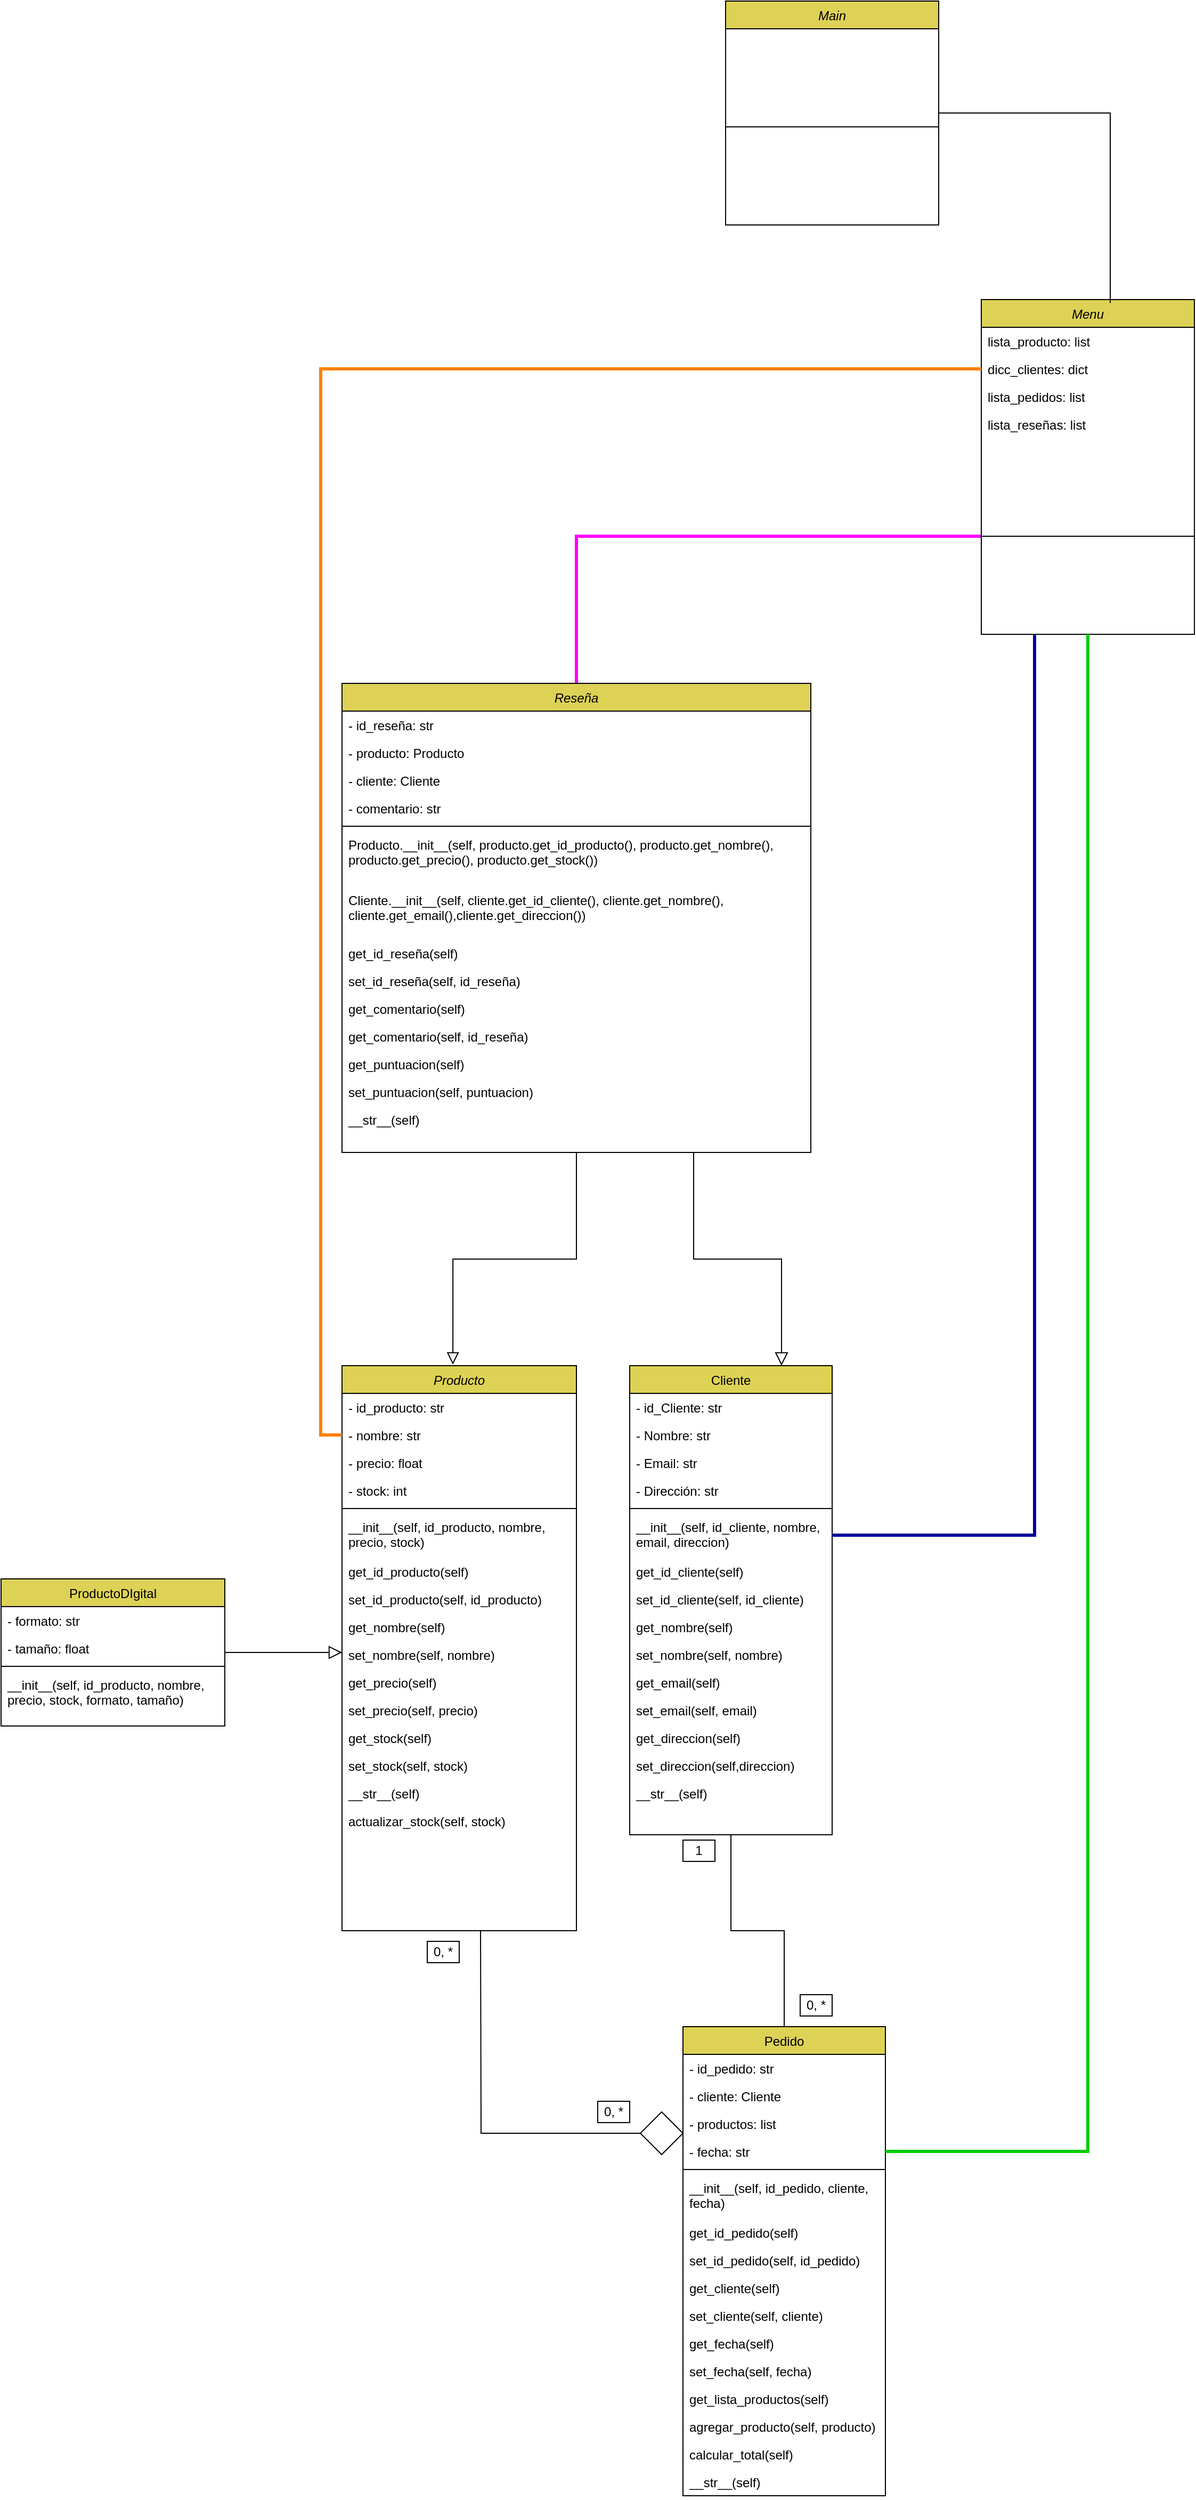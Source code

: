 <mxfile version="26.1.1">
  <diagram id="C5RBs43oDa-KdzZeNtuy" name="Page-1">
    <mxGraphModel dx="1704" dy="1895" grid="1" gridSize="10" guides="1" tooltips="1" connect="1" arrows="1" fold="1" page="1" pageScale="1" pageWidth="827" pageHeight="1169" background="none" math="0" shadow="0">
      <root>
        <mxCell id="WIyWlLk6GJQsqaUBKTNV-0" />
        <mxCell id="WIyWlLk6GJQsqaUBKTNV-1" parent="WIyWlLk6GJQsqaUBKTNV-0" />
        <mxCell id="zkfFHV4jXpPFQw0GAbJ--0" value="Producto" style="swimlane;fontStyle=2;align=center;verticalAlign=top;childLayout=stackLayout;horizontal=1;startSize=26;horizontalStack=0;resizeParent=1;resizeLast=0;collapsible=1;marginBottom=0;rounded=0;shadow=0;strokeWidth=1;fillColor=#DDD255;" parent="WIyWlLk6GJQsqaUBKTNV-1" vertex="1">
          <mxGeometry y="120" width="220" height="530" as="geometry">
            <mxRectangle x="230" y="140" width="160" height="26" as="alternateBounds" />
          </mxGeometry>
        </mxCell>
        <mxCell id="zkfFHV4jXpPFQw0GAbJ--1" value="- id_producto: str" style="text;align=left;verticalAlign=top;spacingLeft=4;spacingRight=4;overflow=hidden;rotatable=0;points=[[0,0.5],[1,0.5]];portConstraint=eastwest;" parent="zkfFHV4jXpPFQw0GAbJ--0" vertex="1">
          <mxGeometry y="26" width="220" height="26" as="geometry" />
        </mxCell>
        <mxCell id="zkfFHV4jXpPFQw0GAbJ--2" value="- nombre: str" style="text;align=left;verticalAlign=top;spacingLeft=4;spacingRight=4;overflow=hidden;rotatable=0;points=[[0,0.5],[1,0.5]];portConstraint=eastwest;rounded=0;shadow=0;html=0;" parent="zkfFHV4jXpPFQw0GAbJ--0" vertex="1">
          <mxGeometry y="52" width="220" height="26" as="geometry" />
        </mxCell>
        <mxCell id="SfhZRY6BafHH0_COuk-q-11" value="- precio: float" style="text;align=left;verticalAlign=top;spacingLeft=4;spacingRight=4;overflow=hidden;rotatable=0;points=[[0,0.5],[1,0.5]];portConstraint=eastwest;rounded=0;shadow=0;html=0;" parent="zkfFHV4jXpPFQw0GAbJ--0" vertex="1">
          <mxGeometry y="78" width="220" height="26" as="geometry" />
        </mxCell>
        <mxCell id="zkfFHV4jXpPFQw0GAbJ--3" value="- stock: int" style="text;align=left;verticalAlign=top;spacingLeft=4;spacingRight=4;overflow=hidden;rotatable=0;points=[[0,0.5],[1,0.5]];portConstraint=eastwest;rounded=0;shadow=0;html=0;" parent="zkfFHV4jXpPFQw0GAbJ--0" vertex="1">
          <mxGeometry y="104" width="220" height="26" as="geometry" />
        </mxCell>
        <mxCell id="zkfFHV4jXpPFQw0GAbJ--4" value="" style="line;html=1;strokeWidth=1;align=left;verticalAlign=middle;spacingTop=-1;spacingLeft=3;spacingRight=3;rotatable=0;labelPosition=right;points=[];portConstraint=eastwest;" parent="zkfFHV4jXpPFQw0GAbJ--0" vertex="1">
          <mxGeometry y="130" width="220" height="8" as="geometry" />
        </mxCell>
        <mxCell id="zkfFHV4jXpPFQw0GAbJ--5" value="__init__(self, id_producto, nombre, &#xa;precio, stock)" style="text;align=left;verticalAlign=top;spacingLeft=4;spacingRight=4;overflow=hidden;rotatable=0;points=[[0,0.5],[1,0.5]];portConstraint=eastwest;" parent="zkfFHV4jXpPFQw0GAbJ--0" vertex="1">
          <mxGeometry y="138" width="220" height="42" as="geometry" />
        </mxCell>
        <mxCell id="SfhZRY6BafHH0_COuk-q-12" value="get_id_producto(self)" style="text;align=left;verticalAlign=top;spacingLeft=4;spacingRight=4;overflow=hidden;rotatable=0;points=[[0,0.5],[1,0.5]];portConstraint=eastwest;" parent="zkfFHV4jXpPFQw0GAbJ--0" vertex="1">
          <mxGeometry y="180" width="220" height="26" as="geometry" />
        </mxCell>
        <mxCell id="SfhZRY6BafHH0_COuk-q-13" value="set_id_producto(self, id_producto)" style="text;align=left;verticalAlign=top;spacingLeft=4;spacingRight=4;overflow=hidden;rotatable=0;points=[[0,0.5],[1,0.5]];portConstraint=eastwest;" parent="zkfFHV4jXpPFQw0GAbJ--0" vertex="1">
          <mxGeometry y="206" width="220" height="26" as="geometry" />
        </mxCell>
        <mxCell id="SfhZRY6BafHH0_COuk-q-14" value="get_nombre(self)" style="text;align=left;verticalAlign=top;spacingLeft=4;spacingRight=4;overflow=hidden;rotatable=0;points=[[0,0.5],[1,0.5]];portConstraint=eastwest;" parent="zkfFHV4jXpPFQw0GAbJ--0" vertex="1">
          <mxGeometry y="232" width="220" height="26" as="geometry" />
        </mxCell>
        <mxCell id="SfhZRY6BafHH0_COuk-q-15" value="set_nombre(self, nombre)" style="text;align=left;verticalAlign=top;spacingLeft=4;spacingRight=4;overflow=hidden;rotatable=0;points=[[0,0.5],[1,0.5]];portConstraint=eastwest;" parent="zkfFHV4jXpPFQw0GAbJ--0" vertex="1">
          <mxGeometry y="258" width="220" height="26" as="geometry" />
        </mxCell>
        <mxCell id="SfhZRY6BafHH0_COuk-q-16" value="get_precio(self)" style="text;align=left;verticalAlign=top;spacingLeft=4;spacingRight=4;overflow=hidden;rotatable=0;points=[[0,0.5],[1,0.5]];portConstraint=eastwest;" parent="zkfFHV4jXpPFQw0GAbJ--0" vertex="1">
          <mxGeometry y="284" width="220" height="26" as="geometry" />
        </mxCell>
        <mxCell id="SfhZRY6BafHH0_COuk-q-17" value="set_precio(self, precio)" style="text;align=left;verticalAlign=top;spacingLeft=4;spacingRight=4;overflow=hidden;rotatable=1;points=[[0,0.5],[1,0.5]];portConstraint=eastwest;movable=1;resizable=1;deletable=1;editable=1;locked=0;connectable=1;" parent="zkfFHV4jXpPFQw0GAbJ--0" vertex="1">
          <mxGeometry y="310" width="220" height="26" as="geometry" />
        </mxCell>
        <mxCell id="SfhZRY6BafHH0_COuk-q-18" value="get_stock(self)" style="text;align=left;verticalAlign=top;spacingLeft=4;spacingRight=4;overflow=hidden;rotatable=1;points=[[0,0.5],[1,0.5]];portConstraint=eastwest;movable=1;resizable=1;deletable=1;editable=1;locked=0;connectable=1;" parent="zkfFHV4jXpPFQw0GAbJ--0" vertex="1">
          <mxGeometry y="336" width="220" height="26" as="geometry" />
        </mxCell>
        <mxCell id="SfhZRY6BafHH0_COuk-q-19" value="set_stock(self, stock)" style="text;align=left;verticalAlign=top;spacingLeft=4;spacingRight=4;overflow=hidden;rotatable=1;points=[[0,0.5],[1,0.5]];portConstraint=eastwest;movable=1;resizable=1;deletable=1;editable=1;locked=0;connectable=1;" parent="zkfFHV4jXpPFQw0GAbJ--0" vertex="1">
          <mxGeometry y="362" width="220" height="26" as="geometry" />
        </mxCell>
        <mxCell id="SfhZRY6BafHH0_COuk-q-20" value="__str__(self)" style="text;align=left;verticalAlign=top;spacingLeft=4;spacingRight=4;overflow=hidden;rotatable=1;points=[[0,0.5],[1,0.5]];portConstraint=eastwest;movable=1;resizable=1;deletable=1;editable=1;locked=0;connectable=1;" parent="zkfFHV4jXpPFQw0GAbJ--0" vertex="1">
          <mxGeometry y="388" width="220" height="26" as="geometry" />
        </mxCell>
        <mxCell id="SfhZRY6BafHH0_COuk-q-21" value="actualizar_stock(self, stock)" style="text;align=left;verticalAlign=top;spacingLeft=4;spacingRight=4;overflow=hidden;rotatable=1;points=[[0,0.5],[1,0.5]];portConstraint=eastwest;movable=1;resizable=1;deletable=1;editable=1;locked=0;connectable=1;" parent="zkfFHV4jXpPFQw0GAbJ--0" vertex="1">
          <mxGeometry y="414" width="220" height="26" as="geometry" />
        </mxCell>
        <mxCell id="zkfFHV4jXpPFQw0GAbJ--6" value="ProductoDIgital" style="swimlane;fontStyle=0;align=center;verticalAlign=top;childLayout=stackLayout;horizontal=1;startSize=26;horizontalStack=0;resizeParent=1;resizeLast=0;collapsible=1;marginBottom=0;rounded=0;shadow=0;strokeWidth=1;fillColor=#DDD255;" parent="WIyWlLk6GJQsqaUBKTNV-1" vertex="1">
          <mxGeometry x="-320" y="320" width="210" height="138" as="geometry">
            <mxRectangle x="130" y="380" width="160" height="26" as="alternateBounds" />
          </mxGeometry>
        </mxCell>
        <mxCell id="zkfFHV4jXpPFQw0GAbJ--7" value="- formato: str" style="text;align=left;verticalAlign=top;spacingLeft=4;spacingRight=4;overflow=hidden;rotatable=0;points=[[0,0.5],[1,0.5]];portConstraint=eastwest;" parent="zkfFHV4jXpPFQw0GAbJ--6" vertex="1">
          <mxGeometry y="26" width="210" height="26" as="geometry" />
        </mxCell>
        <mxCell id="zkfFHV4jXpPFQw0GAbJ--8" value="- tamaño: float" style="text;align=left;verticalAlign=top;spacingLeft=4;spacingRight=4;overflow=hidden;rotatable=0;points=[[0,0.5],[1,0.5]];portConstraint=eastwest;rounded=0;shadow=0;html=0;" parent="zkfFHV4jXpPFQw0GAbJ--6" vertex="1">
          <mxGeometry y="52" width="210" height="26" as="geometry" />
        </mxCell>
        <mxCell id="zkfFHV4jXpPFQw0GAbJ--9" value="" style="line;html=1;strokeWidth=1;align=left;verticalAlign=middle;spacingTop=-1;spacingLeft=3;spacingRight=3;rotatable=0;labelPosition=right;points=[];portConstraint=eastwest;" parent="zkfFHV4jXpPFQw0GAbJ--6" vertex="1">
          <mxGeometry y="78" width="210" height="8" as="geometry" />
        </mxCell>
        <mxCell id="zkfFHV4jXpPFQw0GAbJ--11" value="__init__(self, id_producto, nombre, &#xa;precio, stock, formato, tamaño)" style="text;align=left;verticalAlign=top;spacingLeft=4;spacingRight=4;overflow=hidden;rotatable=0;points=[[0,0.5],[1,0.5]];portConstraint=eastwest;" parent="zkfFHV4jXpPFQw0GAbJ--6" vertex="1">
          <mxGeometry y="86" width="210" height="34" as="geometry" />
        </mxCell>
        <mxCell id="zkfFHV4jXpPFQw0GAbJ--12" value="" style="endArrow=block;endSize=10;endFill=0;shadow=0;strokeWidth=1;rounded=0;curved=0;edgeStyle=elbowEdgeStyle;elbow=vertical;" parent="WIyWlLk6GJQsqaUBKTNV-1" source="zkfFHV4jXpPFQw0GAbJ--6" target="zkfFHV4jXpPFQw0GAbJ--0" edge="1">
          <mxGeometry width="160" relative="1" as="geometry">
            <mxPoint x="200" y="203" as="sourcePoint" />
            <mxPoint x="200" y="203" as="targetPoint" />
          </mxGeometry>
        </mxCell>
        <mxCell id="auVRzN7WNEfib7Vzi8bd-22" style="edgeStyle=orthogonalEdgeStyle;rounded=0;orthogonalLoop=1;jettySize=auto;html=1;entryX=0.5;entryY=0;entryDx=0;entryDy=0;endArrow=none;startFill=0;" edge="1" parent="WIyWlLk6GJQsqaUBKTNV-1" source="zkfFHV4jXpPFQw0GAbJ--17" target="SfhZRY6BafHH0_COuk-q-23">
          <mxGeometry relative="1" as="geometry" />
        </mxCell>
        <mxCell id="zkfFHV4jXpPFQw0GAbJ--17" value="Cliente" style="swimlane;fontStyle=0;align=center;verticalAlign=top;childLayout=stackLayout;horizontal=1;startSize=26;horizontalStack=0;resizeParent=1;resizeLast=0;collapsible=1;marginBottom=0;rounded=0;shadow=0;strokeWidth=1;fillColor=#DDD255;" parent="WIyWlLk6GJQsqaUBKTNV-1" vertex="1">
          <mxGeometry x="270" y="120" width="190" height="440" as="geometry">
            <mxRectangle x="550" y="140" width="160" height="26" as="alternateBounds" />
          </mxGeometry>
        </mxCell>
        <mxCell id="zkfFHV4jXpPFQw0GAbJ--18" value="- id_Cliente: str" style="text;align=left;verticalAlign=top;spacingLeft=4;spacingRight=4;overflow=hidden;rotatable=0;points=[[0,0.5],[1,0.5]];portConstraint=eastwest;" parent="zkfFHV4jXpPFQw0GAbJ--17" vertex="1">
          <mxGeometry y="26" width="190" height="26" as="geometry" />
        </mxCell>
        <mxCell id="zkfFHV4jXpPFQw0GAbJ--19" value="- Nombre: str" style="text;align=left;verticalAlign=top;spacingLeft=4;spacingRight=4;overflow=hidden;rotatable=0;points=[[0,0.5],[1,0.5]];portConstraint=eastwest;rounded=0;shadow=0;html=0;" parent="zkfFHV4jXpPFQw0GAbJ--17" vertex="1">
          <mxGeometry y="52" width="190" height="26" as="geometry" />
        </mxCell>
        <mxCell id="zkfFHV4jXpPFQw0GAbJ--20" value="- Email: str" style="text;align=left;verticalAlign=top;spacingLeft=4;spacingRight=4;overflow=hidden;rotatable=0;points=[[0,0.5],[1,0.5]];portConstraint=eastwest;rounded=0;shadow=0;html=0;" parent="zkfFHV4jXpPFQw0GAbJ--17" vertex="1">
          <mxGeometry y="78" width="190" height="26" as="geometry" />
        </mxCell>
        <mxCell id="zkfFHV4jXpPFQw0GAbJ--21" value="- Dirección: str" style="text;align=left;verticalAlign=top;spacingLeft=4;spacingRight=4;overflow=hidden;rotatable=0;points=[[0,0.5],[1,0.5]];portConstraint=eastwest;rounded=0;shadow=0;html=0;" parent="zkfFHV4jXpPFQw0GAbJ--17" vertex="1">
          <mxGeometry y="104" width="190" height="26" as="geometry" />
        </mxCell>
        <mxCell id="zkfFHV4jXpPFQw0GAbJ--23" value="" style="line;html=1;strokeWidth=1;align=left;verticalAlign=middle;spacingTop=-1;spacingLeft=3;spacingRight=3;rotatable=0;labelPosition=right;points=[];portConstraint=eastwest;" parent="zkfFHV4jXpPFQw0GAbJ--17" vertex="1">
          <mxGeometry y="130" width="190" height="8" as="geometry" />
        </mxCell>
        <mxCell id="SfhZRY6BafHH0_COuk-q-8" value="__init__(self, id_cliente, nombre, &#xa;email, direccion)" style="text;align=left;verticalAlign=top;spacingLeft=4;spacingRight=4;overflow=hidden;rotatable=0;points=[[0,0.5],[1,0.5]];portConstraint=eastwest;" parent="zkfFHV4jXpPFQw0GAbJ--17" vertex="1">
          <mxGeometry y="138" width="190" height="42" as="geometry" />
        </mxCell>
        <mxCell id="zkfFHV4jXpPFQw0GAbJ--24" value="get_id_cliente(self)" style="text;align=left;verticalAlign=top;spacingLeft=4;spacingRight=4;overflow=hidden;rotatable=0;points=[[0,0.5],[1,0.5]];portConstraint=eastwest;" parent="zkfFHV4jXpPFQw0GAbJ--17" vertex="1">
          <mxGeometry y="180" width="190" height="26" as="geometry" />
        </mxCell>
        <mxCell id="zkfFHV4jXpPFQw0GAbJ--25" value="set_id_cliente(self, id_cliente)" style="text;align=left;verticalAlign=top;spacingLeft=4;spacingRight=4;overflow=hidden;rotatable=0;points=[[0,0.5],[1,0.5]];portConstraint=eastwest;" parent="zkfFHV4jXpPFQw0GAbJ--17" vertex="1">
          <mxGeometry y="206" width="190" height="26" as="geometry" />
        </mxCell>
        <mxCell id="SfhZRY6BafHH0_COuk-q-2" value="get_nombre(self)" style="text;align=left;verticalAlign=top;spacingLeft=4;spacingRight=4;overflow=hidden;rotatable=0;points=[[0,0.5],[1,0.5]];portConstraint=eastwest;" parent="zkfFHV4jXpPFQw0GAbJ--17" vertex="1">
          <mxGeometry y="232" width="190" height="26" as="geometry" />
        </mxCell>
        <mxCell id="SfhZRY6BafHH0_COuk-q-3" value="set_nombre(self, nombre)" style="text;align=left;verticalAlign=top;spacingLeft=4;spacingRight=4;overflow=hidden;rotatable=0;points=[[0,0.5],[1,0.5]];portConstraint=eastwest;" parent="zkfFHV4jXpPFQw0GAbJ--17" vertex="1">
          <mxGeometry y="258" width="190" height="26" as="geometry" />
        </mxCell>
        <mxCell id="SfhZRY6BafHH0_COuk-q-4" value="get_email(self)" style="text;align=left;verticalAlign=top;spacingLeft=4;spacingRight=4;overflow=hidden;rotatable=0;points=[[0,0.5],[1,0.5]];portConstraint=eastwest;" parent="zkfFHV4jXpPFQw0GAbJ--17" vertex="1">
          <mxGeometry y="284" width="190" height="26" as="geometry" />
        </mxCell>
        <mxCell id="SfhZRY6BafHH0_COuk-q-5" value="set_email(self, email)" style="text;align=left;verticalAlign=top;spacingLeft=4;spacingRight=4;overflow=hidden;rotatable=0;points=[[0,0.5],[1,0.5]];portConstraint=eastwest;" parent="zkfFHV4jXpPFQw0GAbJ--17" vertex="1">
          <mxGeometry y="310" width="190" height="26" as="geometry" />
        </mxCell>
        <mxCell id="SfhZRY6BafHH0_COuk-q-6" value="get_direccion(self)" style="text;align=left;verticalAlign=top;spacingLeft=4;spacingRight=4;overflow=hidden;rotatable=0;points=[[0,0.5],[1,0.5]];portConstraint=eastwest;" parent="zkfFHV4jXpPFQw0GAbJ--17" vertex="1">
          <mxGeometry y="336" width="190" height="26" as="geometry" />
        </mxCell>
        <mxCell id="SfhZRY6BafHH0_COuk-q-7" value="set_direccion(self,direccion)" style="text;align=left;verticalAlign=top;spacingLeft=4;spacingRight=4;overflow=hidden;rotatable=0;points=[[0,0.5],[1,0.5]];portConstraint=eastwest;" parent="zkfFHV4jXpPFQw0GAbJ--17" vertex="1">
          <mxGeometry y="362" width="190" height="26" as="geometry" />
        </mxCell>
        <mxCell id="SfhZRY6BafHH0_COuk-q-10" value="__str__(self)" style="text;align=left;verticalAlign=top;spacingLeft=4;spacingRight=4;overflow=hidden;rotatable=0;points=[[0,0.5],[1,0.5]];portConstraint=eastwest;" parent="zkfFHV4jXpPFQw0GAbJ--17" vertex="1">
          <mxGeometry y="388" width="190" height="26" as="geometry" />
        </mxCell>
        <mxCell id="SfhZRY6BafHH0_COuk-q-23" value="Pedido" style="swimlane;fontStyle=0;align=center;verticalAlign=top;childLayout=stackLayout;horizontal=1;startSize=26;horizontalStack=0;resizeParent=1;resizeLast=0;collapsible=1;marginBottom=0;rounded=0;shadow=0;strokeWidth=1;fillColor=#DDD255;" parent="WIyWlLk6GJQsqaUBKTNV-1" vertex="1">
          <mxGeometry x="320" y="740" width="190" height="440" as="geometry">
            <mxRectangle x="550" y="140" width="160" height="26" as="alternateBounds" />
          </mxGeometry>
        </mxCell>
        <mxCell id="SfhZRY6BafHH0_COuk-q-24" value="- id_pedido: str" style="text;align=left;verticalAlign=top;spacingLeft=4;spacingRight=4;overflow=hidden;rotatable=0;points=[[0,0.5],[1,0.5]];portConstraint=eastwest;" parent="SfhZRY6BafHH0_COuk-q-23" vertex="1">
          <mxGeometry y="26" width="190" height="26" as="geometry" />
        </mxCell>
        <mxCell id="SfhZRY6BafHH0_COuk-q-25" value="- cliente: Cliente" style="text;align=left;verticalAlign=top;spacingLeft=4;spacingRight=4;overflow=hidden;rotatable=0;points=[[0,0.5],[1,0.5]];portConstraint=eastwest;rounded=0;shadow=0;html=0;" parent="SfhZRY6BafHH0_COuk-q-23" vertex="1">
          <mxGeometry y="52" width="190" height="26" as="geometry" />
        </mxCell>
        <mxCell id="SfhZRY6BafHH0_COuk-q-26" value="- productos: list" style="text;align=left;verticalAlign=top;spacingLeft=4;spacingRight=4;overflow=hidden;rotatable=0;points=[[0,0.5],[1,0.5]];portConstraint=eastwest;rounded=0;shadow=0;html=0;" parent="SfhZRY6BafHH0_COuk-q-23" vertex="1">
          <mxGeometry y="78" width="190" height="26" as="geometry" />
        </mxCell>
        <mxCell id="SfhZRY6BafHH0_COuk-q-27" value="- fecha: str" style="text;align=left;verticalAlign=top;spacingLeft=4;spacingRight=4;overflow=hidden;rotatable=0;points=[[0,0.5],[1,0.5]];portConstraint=eastwest;rounded=0;shadow=0;html=0;" parent="SfhZRY6BafHH0_COuk-q-23" vertex="1">
          <mxGeometry y="104" width="190" height="26" as="geometry" />
        </mxCell>
        <mxCell id="SfhZRY6BafHH0_COuk-q-28" value="" style="line;html=1;strokeWidth=1;align=left;verticalAlign=middle;spacingTop=-1;spacingLeft=3;spacingRight=3;rotatable=0;labelPosition=right;points=[];portConstraint=eastwest;" parent="SfhZRY6BafHH0_COuk-q-23" vertex="1">
          <mxGeometry y="130" width="190" height="8" as="geometry" />
        </mxCell>
        <mxCell id="SfhZRY6BafHH0_COuk-q-29" value="__init__(self, id_pedido, cliente, &#xa;fecha)" style="text;align=left;verticalAlign=top;spacingLeft=4;spacingRight=4;overflow=hidden;rotatable=0;points=[[0,0.5],[1,0.5]];portConstraint=eastwest;" parent="SfhZRY6BafHH0_COuk-q-23" vertex="1">
          <mxGeometry y="138" width="190" height="42" as="geometry" />
        </mxCell>
        <mxCell id="SfhZRY6BafHH0_COuk-q-30" value="get_id_pedido(self)" style="text;align=left;verticalAlign=top;spacingLeft=4;spacingRight=4;overflow=hidden;rotatable=0;points=[[0,0.5],[1,0.5]];portConstraint=eastwest;" parent="SfhZRY6BafHH0_COuk-q-23" vertex="1">
          <mxGeometry y="180" width="190" height="26" as="geometry" />
        </mxCell>
        <mxCell id="SfhZRY6BafHH0_COuk-q-31" value="set_id_pedido(self, id_pedido)" style="text;align=left;verticalAlign=top;spacingLeft=4;spacingRight=4;overflow=hidden;rotatable=0;points=[[0,0.5],[1,0.5]];portConstraint=eastwest;" parent="SfhZRY6BafHH0_COuk-q-23" vertex="1">
          <mxGeometry y="206" width="190" height="26" as="geometry" />
        </mxCell>
        <mxCell id="SfhZRY6BafHH0_COuk-q-32" value="get_cliente(self)" style="text;align=left;verticalAlign=top;spacingLeft=4;spacingRight=4;overflow=hidden;rotatable=0;points=[[0,0.5],[1,0.5]];portConstraint=eastwest;" parent="SfhZRY6BafHH0_COuk-q-23" vertex="1">
          <mxGeometry y="232" width="190" height="26" as="geometry" />
        </mxCell>
        <mxCell id="SfhZRY6BafHH0_COuk-q-33" value="set_cliente(self, cliente)" style="text;align=left;verticalAlign=top;spacingLeft=4;spacingRight=4;overflow=hidden;rotatable=0;points=[[0,0.5],[1,0.5]];portConstraint=eastwest;" parent="SfhZRY6BafHH0_COuk-q-23" vertex="1">
          <mxGeometry y="258" width="190" height="26" as="geometry" />
        </mxCell>
        <mxCell id="SfhZRY6BafHH0_COuk-q-34" value="get_fecha(self)" style="text;align=left;verticalAlign=top;spacingLeft=4;spacingRight=4;overflow=hidden;rotatable=0;points=[[0,0.5],[1,0.5]];portConstraint=eastwest;" parent="SfhZRY6BafHH0_COuk-q-23" vertex="1">
          <mxGeometry y="284" width="190" height="26" as="geometry" />
        </mxCell>
        <mxCell id="SfhZRY6BafHH0_COuk-q-35" value="set_fecha(self, fecha)" style="text;align=left;verticalAlign=top;spacingLeft=4;spacingRight=4;overflow=hidden;rotatable=0;points=[[0,0.5],[1,0.5]];portConstraint=eastwest;" parent="SfhZRY6BafHH0_COuk-q-23" vertex="1">
          <mxGeometry y="310" width="190" height="26" as="geometry" />
        </mxCell>
        <mxCell id="auVRzN7WNEfib7Vzi8bd-0" value="get_lista_productos(self)" style="text;align=left;verticalAlign=top;spacingLeft=4;spacingRight=4;overflow=hidden;rotatable=0;points=[[0,0.5],[1,0.5]];portConstraint=eastwest;" vertex="1" parent="SfhZRY6BafHH0_COuk-q-23">
          <mxGeometry y="336" width="190" height="26" as="geometry" />
        </mxCell>
        <mxCell id="SfhZRY6BafHH0_COuk-q-36" value="agregar_producto(self, producto)" style="text;align=left;verticalAlign=top;spacingLeft=4;spacingRight=4;overflow=hidden;rotatable=0;points=[[0,0.5],[1,0.5]];portConstraint=eastwest;" parent="SfhZRY6BafHH0_COuk-q-23" vertex="1">
          <mxGeometry y="362" width="190" height="26" as="geometry" />
        </mxCell>
        <mxCell id="SfhZRY6BafHH0_COuk-q-37" value="calcular_total(self)" style="text;align=left;verticalAlign=top;spacingLeft=4;spacingRight=4;overflow=hidden;rotatable=0;points=[[0,0.5],[1,0.5]];portConstraint=eastwest;" parent="SfhZRY6BafHH0_COuk-q-23" vertex="1">
          <mxGeometry y="388" width="190" height="26" as="geometry" />
        </mxCell>
        <mxCell id="SfhZRY6BafHH0_COuk-q-38" value="__str__(self)" style="text;align=left;verticalAlign=top;spacingLeft=4;spacingRight=4;overflow=hidden;rotatable=0;points=[[0,0.5],[1,0.5]];portConstraint=eastwest;" parent="SfhZRY6BafHH0_COuk-q-23" vertex="1">
          <mxGeometry y="414" width="190" height="26" as="geometry" />
        </mxCell>
        <mxCell id="SfhZRY6BafHH0_COuk-q-45" style="edgeStyle=orthogonalEdgeStyle;rounded=0;orthogonalLoop=1;jettySize=auto;html=1;exitX=0;exitY=0.5;exitDx=0;exitDy=0;endArrow=none;startFill=0;" parent="WIyWlLk6GJQsqaUBKTNV-1" source="SfhZRY6BafHH0_COuk-q-39" edge="1">
          <mxGeometry relative="1" as="geometry">
            <mxPoint x="130" y="650" as="targetPoint" />
            <mxPoint x="280" y="705" as="sourcePoint" />
          </mxGeometry>
        </mxCell>
        <mxCell id="SfhZRY6BafHH0_COuk-q-39" value="" style="rhombus;whiteSpace=wrap;html=1;" parent="WIyWlLk6GJQsqaUBKTNV-1" vertex="1">
          <mxGeometry x="280" y="820" width="40" height="40" as="geometry" />
        </mxCell>
        <mxCell id="SfhZRY6BafHH0_COuk-q-43" value="0, *" style="rounded=0;whiteSpace=wrap;html=1;" parent="WIyWlLk6GJQsqaUBKTNV-1" vertex="1">
          <mxGeometry x="80" y="660" width="30" height="20" as="geometry" />
        </mxCell>
        <mxCell id="SfhZRY6BafHH0_COuk-q-44" value="0, *" style="rounded=0;whiteSpace=wrap;html=1;" parent="WIyWlLk6GJQsqaUBKTNV-1" vertex="1">
          <mxGeometry x="240" y="810" width="30" height="20" as="geometry" />
        </mxCell>
        <mxCell id="SfhZRY6BafHH0_COuk-q-49" value="0, *" style="rounded=0;whiteSpace=wrap;html=1;" parent="WIyWlLk6GJQsqaUBKTNV-1" vertex="1">
          <mxGeometry x="430" y="710" width="30" height="20" as="geometry" />
        </mxCell>
        <mxCell id="SfhZRY6BafHH0_COuk-q-50" value="1" style="rounded=0;whiteSpace=wrap;html=1;" parent="WIyWlLk6GJQsqaUBKTNV-1" vertex="1">
          <mxGeometry x="320" y="565" width="30" height="20" as="geometry" />
        </mxCell>
        <mxCell id="auVRzN7WNEfib7Vzi8bd-20" style="edgeStyle=orthogonalEdgeStyle;rounded=0;orthogonalLoop=1;jettySize=auto;html=1;exitX=0.75;exitY=1;exitDx=0;exitDy=0;entryX=0.75;entryY=0;entryDx=0;entryDy=0;endArrow=block;endFill=0;endSize=10;" edge="1" parent="WIyWlLk6GJQsqaUBKTNV-1" source="auVRzN7WNEfib7Vzi8bd-1" target="zkfFHV4jXpPFQw0GAbJ--17">
          <mxGeometry relative="1" as="geometry" />
        </mxCell>
        <mxCell id="auVRzN7WNEfib7Vzi8bd-46" style="edgeStyle=orthogonalEdgeStyle;rounded=0;orthogonalLoop=1;jettySize=auto;html=1;exitX=0.5;exitY=0;exitDx=0;exitDy=0;endArrow=none;startFill=0;strokeColor=#FF00FF;strokeWidth=3;" edge="1" parent="WIyWlLk6GJQsqaUBKTNV-1" source="auVRzN7WNEfib7Vzi8bd-1" target="auVRzN7WNEfib7Vzi8bd-40">
          <mxGeometry relative="1" as="geometry" />
        </mxCell>
        <mxCell id="auVRzN7WNEfib7Vzi8bd-1" value="Reseña" style="swimlane;fontStyle=2;align=center;verticalAlign=top;childLayout=stackLayout;horizontal=1;startSize=26;horizontalStack=0;resizeParent=1;resizeLast=0;collapsible=1;marginBottom=0;rounded=0;shadow=0;strokeWidth=1;fillColor=#DDD255;" vertex="1" parent="WIyWlLk6GJQsqaUBKTNV-1">
          <mxGeometry y="-520" width="440" height="440" as="geometry">
            <mxRectangle x="230" y="140" width="160" height="26" as="alternateBounds" />
          </mxGeometry>
        </mxCell>
        <mxCell id="auVRzN7WNEfib7Vzi8bd-2" value="- id_reseña: str" style="text;align=left;verticalAlign=top;spacingLeft=4;spacingRight=4;overflow=hidden;rotatable=0;points=[[0,0.5],[1,0.5]];portConstraint=eastwest;" vertex="1" parent="auVRzN7WNEfib7Vzi8bd-1">
          <mxGeometry y="26" width="440" height="26" as="geometry" />
        </mxCell>
        <mxCell id="auVRzN7WNEfib7Vzi8bd-3" value="- producto: Producto" style="text;align=left;verticalAlign=top;spacingLeft=4;spacingRight=4;overflow=hidden;rotatable=0;points=[[0,0.5],[1,0.5]];portConstraint=eastwest;rounded=0;shadow=0;html=0;" vertex="1" parent="auVRzN7WNEfib7Vzi8bd-1">
          <mxGeometry y="52" width="440" height="26" as="geometry" />
        </mxCell>
        <mxCell id="auVRzN7WNEfib7Vzi8bd-4" value="- cliente: Cliente" style="text;align=left;verticalAlign=top;spacingLeft=4;spacingRight=4;overflow=hidden;rotatable=0;points=[[0,0.5],[1,0.5]];portConstraint=eastwest;rounded=0;shadow=0;html=0;" vertex="1" parent="auVRzN7WNEfib7Vzi8bd-1">
          <mxGeometry y="78" width="440" height="26" as="geometry" />
        </mxCell>
        <mxCell id="auVRzN7WNEfib7Vzi8bd-5" value="- comentario: str" style="text;align=left;verticalAlign=top;spacingLeft=4;spacingRight=4;overflow=hidden;rotatable=0;points=[[0,0.5],[1,0.5]];portConstraint=eastwest;rounded=0;shadow=0;html=0;" vertex="1" parent="auVRzN7WNEfib7Vzi8bd-1">
          <mxGeometry y="104" width="440" height="26" as="geometry" />
        </mxCell>
        <mxCell id="auVRzN7WNEfib7Vzi8bd-6" value="" style="line;html=1;strokeWidth=1;align=left;verticalAlign=middle;spacingTop=-1;spacingLeft=3;spacingRight=3;rotatable=0;labelPosition=right;points=[];portConstraint=eastwest;" vertex="1" parent="auVRzN7WNEfib7Vzi8bd-1">
          <mxGeometry y="130" width="440" height="8" as="geometry" />
        </mxCell>
        <mxCell id="auVRzN7WNEfib7Vzi8bd-7" value="Producto.__init__(self, producto.get_id_producto(), producto.get_nombre(), &#xa;producto.get_precio(), producto.get_stock())" style="text;align=left;verticalAlign=top;spacingLeft=4;spacingRight=4;overflow=hidden;rotatable=0;points=[[0,0.5],[1,0.5]];portConstraint=eastwest;" vertex="1" parent="auVRzN7WNEfib7Vzi8bd-1">
          <mxGeometry y="138" width="440" height="52" as="geometry" />
        </mxCell>
        <mxCell id="auVRzN7WNEfib7Vzi8bd-8" value="Cliente.__init__(self, cliente.get_id_cliente(), cliente.get_nombre(), &#xa;cliente.get_email(),cliente.get_direccion())" style="text;align=left;verticalAlign=top;spacingLeft=4;spacingRight=4;overflow=hidden;rotatable=0;points=[[0,0.5],[1,0.5]];portConstraint=eastwest;" vertex="1" parent="auVRzN7WNEfib7Vzi8bd-1">
          <mxGeometry y="190" width="440" height="50" as="geometry" />
        </mxCell>
        <mxCell id="auVRzN7WNEfib7Vzi8bd-9" value="get_id_reseña(self)" style="text;align=left;verticalAlign=top;spacingLeft=4;spacingRight=4;overflow=hidden;rotatable=0;points=[[0,0.5],[1,0.5]];portConstraint=eastwest;" vertex="1" parent="auVRzN7WNEfib7Vzi8bd-1">
          <mxGeometry y="240" width="440" height="26" as="geometry" />
        </mxCell>
        <mxCell id="auVRzN7WNEfib7Vzi8bd-10" value="set_id_reseña(self, id_reseña)" style="text;align=left;verticalAlign=top;spacingLeft=4;spacingRight=4;overflow=hidden;rotatable=0;points=[[0,0.5],[1,0.5]];portConstraint=eastwest;" vertex="1" parent="auVRzN7WNEfib7Vzi8bd-1">
          <mxGeometry y="266" width="440" height="26" as="geometry" />
        </mxCell>
        <mxCell id="auVRzN7WNEfib7Vzi8bd-11" value="get_comentario(self)" style="text;align=left;verticalAlign=top;spacingLeft=4;spacingRight=4;overflow=hidden;rotatable=0;points=[[0,0.5],[1,0.5]];portConstraint=eastwest;" vertex="1" parent="auVRzN7WNEfib7Vzi8bd-1">
          <mxGeometry y="292" width="440" height="26" as="geometry" />
        </mxCell>
        <mxCell id="auVRzN7WNEfib7Vzi8bd-12" value="get_comentario(self, id_reseña)" style="text;align=left;verticalAlign=top;spacingLeft=4;spacingRight=4;overflow=hidden;rotatable=0;points=[[0,0.5],[1,0.5]];portConstraint=eastwest;" vertex="1" parent="auVRzN7WNEfib7Vzi8bd-1">
          <mxGeometry y="318" width="440" height="26" as="geometry" />
        </mxCell>
        <mxCell id="auVRzN7WNEfib7Vzi8bd-13" value="get_puntuacion(self)" style="text;align=left;verticalAlign=top;spacingLeft=4;spacingRight=4;overflow=hidden;rotatable=1;points=[[0,0.5],[1,0.5]];portConstraint=eastwest;movable=1;resizable=1;deletable=1;editable=1;locked=0;connectable=1;" vertex="1" parent="auVRzN7WNEfib7Vzi8bd-1">
          <mxGeometry y="344" width="440" height="26" as="geometry" />
        </mxCell>
        <mxCell id="auVRzN7WNEfib7Vzi8bd-14" value="set_puntuacion(self, puntuacion)" style="text;align=left;verticalAlign=top;spacingLeft=4;spacingRight=4;overflow=hidden;rotatable=1;points=[[0,0.5],[1,0.5]];portConstraint=eastwest;movable=1;resizable=1;deletable=1;editable=1;locked=0;connectable=1;" vertex="1" parent="auVRzN7WNEfib7Vzi8bd-1">
          <mxGeometry y="370" width="440" height="26" as="geometry" />
        </mxCell>
        <mxCell id="auVRzN7WNEfib7Vzi8bd-16" value="__str__(self)" style="text;align=left;verticalAlign=top;spacingLeft=4;spacingRight=4;overflow=hidden;rotatable=1;points=[[0,0.5],[1,0.5]];portConstraint=eastwest;movable=1;resizable=1;deletable=1;editable=1;locked=0;connectable=1;" vertex="1" parent="auVRzN7WNEfib7Vzi8bd-1">
          <mxGeometry y="396" width="440" height="26" as="geometry" />
        </mxCell>
        <mxCell id="auVRzN7WNEfib7Vzi8bd-18" style="edgeStyle=orthogonalEdgeStyle;rounded=0;orthogonalLoop=1;jettySize=auto;html=1;entryX=0.473;entryY=-0.002;entryDx=0;entryDy=0;entryPerimeter=0;endArrow=block;endFill=0;strokeWidth=1;endSize=9;" edge="1" parent="WIyWlLk6GJQsqaUBKTNV-1" source="auVRzN7WNEfib7Vzi8bd-1" target="zkfFHV4jXpPFQw0GAbJ--0">
          <mxGeometry relative="1" as="geometry" />
        </mxCell>
        <mxCell id="auVRzN7WNEfib7Vzi8bd-23" value="Main" style="swimlane;fontStyle=2;align=center;verticalAlign=top;childLayout=stackLayout;horizontal=1;startSize=26;horizontalStack=0;resizeParent=1;resizeLast=0;collapsible=1;marginBottom=0;rounded=0;shadow=0;strokeWidth=1;fillColor=light-dark(#ddd255, #ededed);" vertex="1" parent="WIyWlLk6GJQsqaUBKTNV-1">
          <mxGeometry x="360" y="-1160" width="200" height="210" as="geometry">
            <mxRectangle x="230" y="140" width="160" height="26" as="alternateBounds" />
          </mxGeometry>
        </mxCell>
        <mxCell id="auVRzN7WNEfib7Vzi8bd-28" value="" style="line;html=1;strokeWidth=1;align=left;verticalAlign=middle;spacingTop=-1;spacingLeft=3;spacingRight=3;rotatable=0;labelPosition=right;points=[];portConstraint=eastwest;" vertex="1" parent="auVRzN7WNEfib7Vzi8bd-23">
          <mxGeometry y="26" width="200" height="184" as="geometry" />
        </mxCell>
        <mxCell id="auVRzN7WNEfib7Vzi8bd-39" value="Menu" style="swimlane;fontStyle=2;align=center;verticalAlign=top;childLayout=stackLayout;horizontal=1;startSize=26;horizontalStack=0;resizeParent=1;resizeLast=0;collapsible=1;marginBottom=0;rounded=0;shadow=0;strokeWidth=1;fillColor=#DDD255;" vertex="1" parent="WIyWlLk6GJQsqaUBKTNV-1">
          <mxGeometry x="600" y="-880" width="200" height="314" as="geometry">
            <mxRectangle x="230" y="140" width="160" height="26" as="alternateBounds" />
          </mxGeometry>
        </mxCell>
        <mxCell id="auVRzN7WNEfib7Vzi8bd-41" value="lista_producto: list" style="text;align=left;verticalAlign=top;spacingLeft=4;spacingRight=4;overflow=hidden;rotatable=0;points=[[0,0.5],[1,0.5]];portConstraint=eastwest;" vertex="1" parent="auVRzN7WNEfib7Vzi8bd-39">
          <mxGeometry y="26" width="200" height="26" as="geometry" />
        </mxCell>
        <mxCell id="auVRzN7WNEfib7Vzi8bd-42" value="dicc_clientes: dict" style="text;align=left;verticalAlign=top;spacingLeft=4;spacingRight=4;overflow=hidden;rotatable=0;points=[[0,0.5],[1,0.5]];portConstraint=eastwest;" vertex="1" parent="auVRzN7WNEfib7Vzi8bd-39">
          <mxGeometry y="52" width="200" height="26" as="geometry" />
        </mxCell>
        <mxCell id="auVRzN7WNEfib7Vzi8bd-43" value="lista_pedidos: list" style="text;align=left;verticalAlign=top;spacingLeft=4;spacingRight=4;overflow=hidden;rotatable=0;points=[[0,0.5],[1,0.5]];portConstraint=eastwest;" vertex="1" parent="auVRzN7WNEfib7Vzi8bd-39">
          <mxGeometry y="78" width="200" height="26" as="geometry" />
        </mxCell>
        <mxCell id="auVRzN7WNEfib7Vzi8bd-44" value="lista_reseñas: list" style="text;align=left;verticalAlign=top;spacingLeft=4;spacingRight=4;overflow=hidden;rotatable=0;points=[[0,0.5],[1,0.5]];portConstraint=eastwest;" vertex="1" parent="auVRzN7WNEfib7Vzi8bd-39">
          <mxGeometry y="104" width="200" height="26" as="geometry" />
        </mxCell>
        <mxCell id="auVRzN7WNEfib7Vzi8bd-40" value="" style="line;html=1;strokeWidth=1;align=left;verticalAlign=middle;spacingTop=-1;spacingLeft=3;spacingRight=3;rotatable=0;labelPosition=right;points=[];portConstraint=eastwest;" vertex="1" parent="auVRzN7WNEfib7Vzi8bd-39">
          <mxGeometry y="130" width="200" height="184" as="geometry" />
        </mxCell>
        <mxCell id="auVRzN7WNEfib7Vzi8bd-45" style="edgeStyle=orthogonalEdgeStyle;rounded=0;orthogonalLoop=1;jettySize=auto;html=1;exitX=1;exitY=0.5;exitDx=0;exitDy=0;entryX=0.605;entryY=0.01;entryDx=0;entryDy=0;entryPerimeter=0;endArrow=none;startFill=0;" edge="1" parent="WIyWlLk6GJQsqaUBKTNV-1" source="auVRzN7WNEfib7Vzi8bd-23" target="auVRzN7WNEfib7Vzi8bd-39">
          <mxGeometry relative="1" as="geometry" />
        </mxCell>
        <mxCell id="auVRzN7WNEfib7Vzi8bd-47" style="edgeStyle=orthogonalEdgeStyle;rounded=0;orthogonalLoop=1;jettySize=auto;html=1;exitX=1;exitY=0.5;exitDx=0;exitDy=0;entryX=0.5;entryY=1;entryDx=0;entryDy=0;endArrow=none;startFill=0;strokeWidth=3;strokeColor=#00CC00;" edge="1" parent="WIyWlLk6GJQsqaUBKTNV-1" source="SfhZRY6BafHH0_COuk-q-27" target="auVRzN7WNEfib7Vzi8bd-39">
          <mxGeometry relative="1" as="geometry" />
        </mxCell>
        <mxCell id="auVRzN7WNEfib7Vzi8bd-48" style="edgeStyle=orthogonalEdgeStyle;rounded=0;orthogonalLoop=1;jettySize=auto;html=1;exitX=1;exitY=0.5;exitDx=0;exitDy=0;entryX=0.25;entryY=1;entryDx=0;entryDy=0;endArrow=none;startFill=0;strokeWidth=3;strokeColor=#000099;" edge="1" parent="WIyWlLk6GJQsqaUBKTNV-1" source="SfhZRY6BafHH0_COuk-q-8" target="auVRzN7WNEfib7Vzi8bd-39">
          <mxGeometry relative="1" as="geometry" />
        </mxCell>
        <mxCell id="auVRzN7WNEfib7Vzi8bd-49" style="edgeStyle=orthogonalEdgeStyle;rounded=0;orthogonalLoop=1;jettySize=auto;html=1;exitX=0;exitY=0.5;exitDx=0;exitDy=0;entryX=0;entryY=0.5;entryDx=0;entryDy=0;endArrow=none;startFill=0;strokeWidth=3;strokeColor=#FF8000;" edge="1" parent="WIyWlLk6GJQsqaUBKTNV-1" source="zkfFHV4jXpPFQw0GAbJ--2" target="auVRzN7WNEfib7Vzi8bd-42">
          <mxGeometry relative="1" as="geometry" />
        </mxCell>
      </root>
    </mxGraphModel>
  </diagram>
</mxfile>
